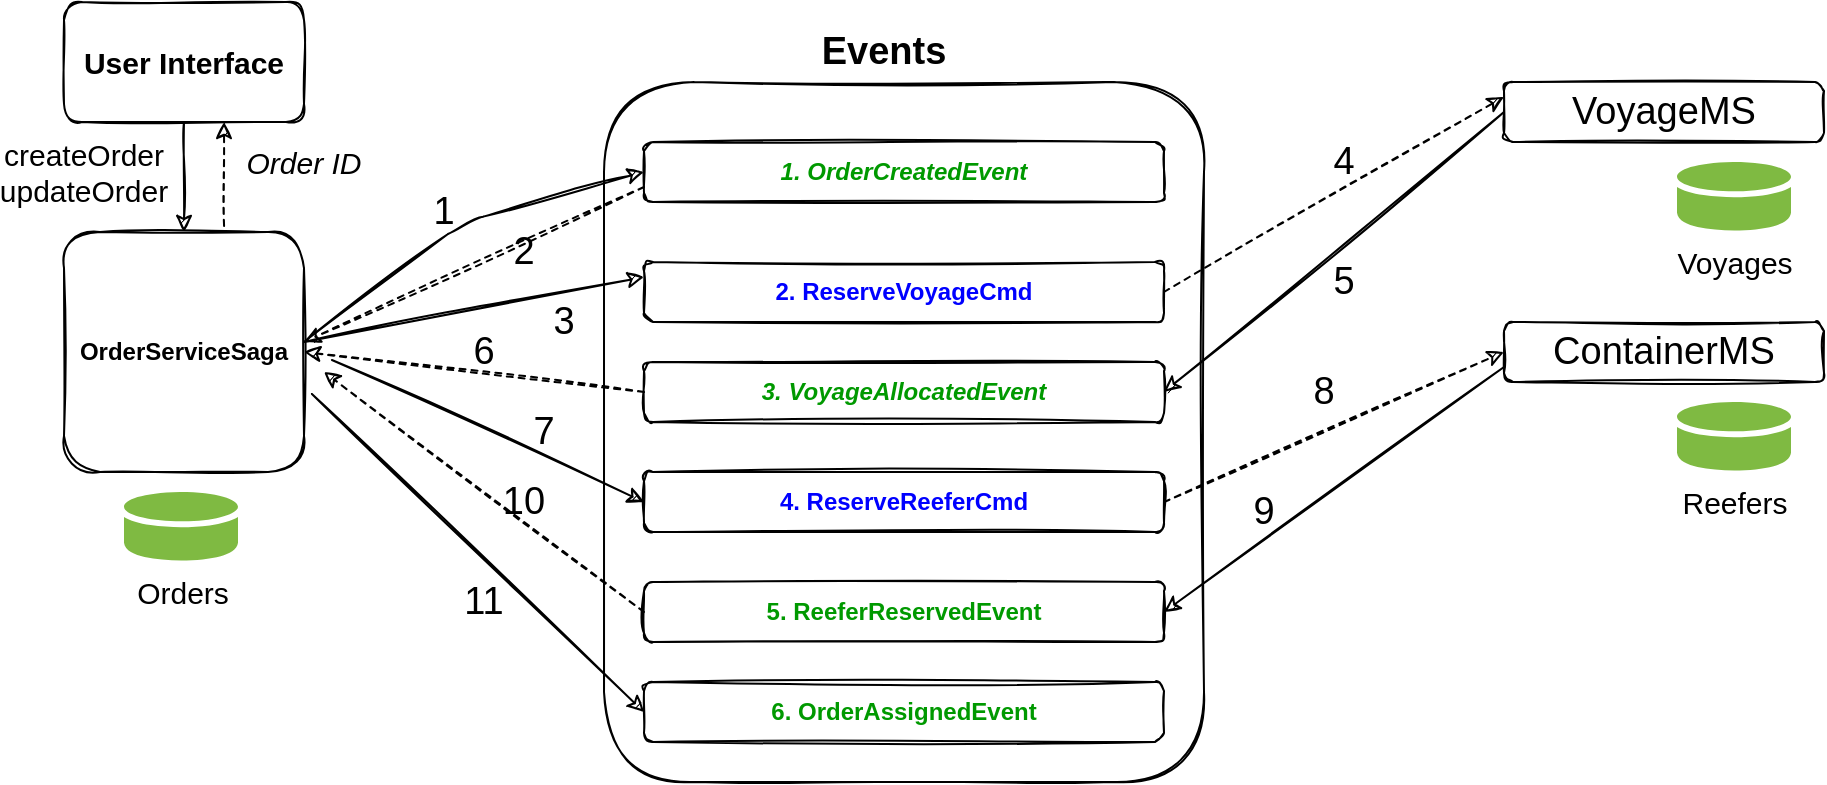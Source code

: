 <mxfile version="18.0.4" type="device"><diagram id="826VPpWqNZ8Hza4WHndU" name="Page-1"><mxGraphModel dx="1092" dy="808" grid="1" gridSize="10" guides="1" tooltips="1" connect="1" arrows="1" fold="1" page="1" pageScale="1" pageWidth="1100" pageHeight="1700" math="0" shadow="0"><root><mxCell id="0"/><mxCell id="1" parent="0"/><mxCell id="cwUZ9Wj_zchIhk9BmzC8-5" value="" style="rounded=1;whiteSpace=wrap;html=1;sketch=1;" parent="1" vertex="1"><mxGeometry x="400" y="120" width="300" height="350" as="geometry"/></mxCell><mxCell id="cwUZ9Wj_zchIhk9BmzC8-1" value="" style="whiteSpace=wrap;html=1;aspect=fixed;rounded=1;sketch=1;" parent="1" vertex="1"><mxGeometry x="130" y="195" width="120" height="120" as="geometry"/></mxCell><mxCell id="cwUZ9Wj_zchIhk9BmzC8-2" value="&lt;b&gt;OrderServiceSaga&lt;/b&gt;" style="text;html=1;strokeColor=none;fillColor=none;align=center;verticalAlign=middle;whiteSpace=wrap;rounded=0;sketch=1;" parent="1" vertex="1"><mxGeometry x="160" y="240" width="60" height="30" as="geometry"/></mxCell><mxCell id="cwUZ9Wj_zchIhk9BmzC8-4" value="&lt;span style=&quot;&quot;&gt;1. &lt;/span&gt;&lt;span style=&quot;&quot;&gt;OrderCreatedEvent&lt;/span&gt;" style="rounded=1;whiteSpace=wrap;html=1;sketch=1;fontStyle=3;fontColor=#009900;" parent="1" vertex="1"><mxGeometry x="420" y="150" width="260" height="30" as="geometry"/></mxCell><mxCell id="cwUZ9Wj_zchIhk9BmzC8-9" value="&lt;span style=&quot;&quot;&gt;3. &lt;/span&gt;&lt;span style=&quot;&quot;&gt;VoyageAllocatedEven&lt;/span&gt;&lt;span style=&quot;&quot;&gt;t&lt;/span&gt;" style="rounded=1;whiteSpace=wrap;html=1;sketch=1;fontStyle=3;fontColor=#009900;" parent="1" vertex="1"><mxGeometry x="420" y="260" width="260" height="30" as="geometry"/></mxCell><mxCell id="cwUZ9Wj_zchIhk9BmzC8-14" value="5.&amp;nbsp;&lt;span style=&quot;&quot;&gt;ReeferReservedEvent&lt;/span&gt;" style="rounded=1;whiteSpace=wrap;html=1;sketch=1;fontStyle=1;fontColor=#009900;" parent="1" vertex="1"><mxGeometry x="420" y="370" width="260" height="30" as="geometry"/></mxCell><mxCell id="cwUZ9Wj_zchIhk9BmzC8-18" value="" style="endArrow=classic;html=1;rounded=1;sketch=1;entryX=0;entryY=0.5;entryDx=0;entryDy=0;" parent="1" target="cwUZ9Wj_zchIhk9BmzC8-4" edge="1"><mxGeometry width="50" height="50" relative="1" as="geometry"><mxPoint x="250" y="250" as="sourcePoint"/><mxPoint x="300" y="200" as="targetPoint"/><Array as="points"><mxPoint x="330" y="190"/></Array></mxGeometry></mxCell><mxCell id="cwUZ9Wj_zchIhk9BmzC8-22" value="&lt;b&gt;&lt;font style=&quot;font-size: 19px;&quot;&gt;Events&lt;/font&gt;&lt;/b&gt;" style="text;html=1;strokeColor=none;fillColor=none;align=center;verticalAlign=middle;whiteSpace=wrap;rounded=0;sketch=1;" parent="1" vertex="1"><mxGeometry x="510" y="90" width="60" height="30" as="geometry"/></mxCell><mxCell id="cwUZ9Wj_zchIhk9BmzC8-23" value="VoyageMS" style="rounded=1;whiteSpace=wrap;html=1;sketch=1;fontSize=19;" parent="1" vertex="1"><mxGeometry x="850" y="120" width="160" height="30" as="geometry"/></mxCell><mxCell id="cwUZ9Wj_zchIhk9BmzC8-24" value="ContainerMS" style="rounded=1;whiteSpace=wrap;html=1;sketch=1;fontSize=19;" parent="1" vertex="1"><mxGeometry x="850" y="240" width="160" height="30" as="geometry"/></mxCell><mxCell id="cwUZ9Wj_zchIhk9BmzC8-27" value="" style="endArrow=classic;html=1;rounded=1;sketch=1;fontSize=19;entryX=0;entryY=0.75;entryDx=0;entryDy=0;dashed=1;exitX=0;exitY=0.75;exitDx=0;exitDy=0;" parent="1" source="cwUZ9Wj_zchIhk9BmzC8-4" edge="1"><mxGeometry width="50" height="50" relative="1" as="geometry"><mxPoint x="570" y="320" as="sourcePoint"/><mxPoint x="250" y="250" as="targetPoint"/></mxGeometry></mxCell><mxCell id="cwUZ9Wj_zchIhk9BmzC8-28" value="1" style="text;html=1;strokeColor=none;fillColor=none;align=center;verticalAlign=middle;whiteSpace=wrap;rounded=0;sketch=1;fontSize=19;" parent="1" vertex="1"><mxGeometry x="300" y="175" width="40" height="20" as="geometry"/></mxCell><mxCell id="cwUZ9Wj_zchIhk9BmzC8-30" value="2" style="text;html=1;strokeColor=none;fillColor=none;align=center;verticalAlign=middle;whiteSpace=wrap;rounded=0;sketch=1;fontSize=19;" parent="1" vertex="1"><mxGeometry x="340" y="195" width="40" height="20" as="geometry"/></mxCell><mxCell id="cwUZ9Wj_zchIhk9BmzC8-31" value="" style="endArrow=classic;html=1;rounded=1;dashed=1;sketch=1;fontSize=19;exitX=1;exitY=0.5;exitDx=0;exitDy=0;entryX=0;entryY=0.25;entryDx=0;entryDy=0;" parent="1" source="cwUZ9Wj_zchIhk9BmzC8-33" target="cwUZ9Wj_zchIhk9BmzC8-23" edge="1"><mxGeometry width="50" height="50" relative="1" as="geometry"><mxPoint x="780" y="200" as="sourcePoint"/><mxPoint x="830" y="150" as="targetPoint"/></mxGeometry></mxCell><mxCell id="cwUZ9Wj_zchIhk9BmzC8-32" value="" style="endArrow=classic;html=1;rounded=1;sketch=1;fontSize=19;entryX=1;entryY=0.5;entryDx=0;entryDy=0;exitX=0;exitY=0.5;exitDx=0;exitDy=0;" parent="1" source="cwUZ9Wj_zchIhk9BmzC8-23" target="cwUZ9Wj_zchIhk9BmzC8-9" edge="1"><mxGeometry width="50" height="50" relative="1" as="geometry"><mxPoint x="810" y="180" as="sourcePoint"/><mxPoint x="760" y="230" as="targetPoint"/></mxGeometry></mxCell><mxCell id="cwUZ9Wj_zchIhk9BmzC8-33" value="&lt;span style=&quot;&quot;&gt;2. ReserveVoyageCmd&lt;/span&gt;" style="rounded=1;whiteSpace=wrap;html=1;sketch=1;fontStyle=1;fontColor=#0000FF;" parent="1" vertex="1"><mxGeometry x="420" y="210" width="260" height="30" as="geometry"/></mxCell><mxCell id="cwUZ9Wj_zchIhk9BmzC8-34" value="" style="endArrow=classic;html=1;rounded=1;sketch=1;fontSize=19;entryX=0;entryY=0.25;entryDx=0;entryDy=0;" parent="1" target="cwUZ9Wj_zchIhk9BmzC8-33" edge="1"><mxGeometry width="50" height="50" relative="1" as="geometry"><mxPoint x="250" y="250" as="sourcePoint"/><mxPoint x="360" y="270" as="targetPoint"/></mxGeometry></mxCell><mxCell id="cwUZ9Wj_zchIhk9BmzC8-35" value="" style="endArrow=classic;html=1;rounded=1;dashed=1;sketch=1;fontSize=19;exitX=0;exitY=0.5;exitDx=0;exitDy=0;entryX=1;entryY=0.5;entryDx=0;entryDy=0;" parent="1" source="cwUZ9Wj_zchIhk9BmzC8-9" target="cwUZ9Wj_zchIhk9BmzC8-1" edge="1"><mxGeometry width="50" height="50" relative="1" as="geometry"><mxPoint x="420" y="176.25" as="sourcePoint"/><mxPoint x="250" y="273.75" as="targetPoint"/></mxGeometry></mxCell><mxCell id="cwUZ9Wj_zchIhk9BmzC8-36" value="3" style="text;html=1;strokeColor=none;fillColor=none;align=center;verticalAlign=middle;whiteSpace=wrap;rounded=0;sketch=1;fontSize=19;" parent="1" vertex="1"><mxGeometry x="360" y="230" width="40" height="20" as="geometry"/></mxCell><mxCell id="cwUZ9Wj_zchIhk9BmzC8-38" value="4" style="text;html=1;strokeColor=none;fillColor=none;align=center;verticalAlign=middle;whiteSpace=wrap;rounded=0;sketch=1;fontSize=19;" parent="1" vertex="1"><mxGeometry x="750" y="150" width="40" height="20" as="geometry"/></mxCell><mxCell id="cwUZ9Wj_zchIhk9BmzC8-40" value="5" style="text;html=1;strokeColor=none;fillColor=none;align=center;verticalAlign=middle;whiteSpace=wrap;rounded=0;sketch=1;fontSize=19;" parent="1" vertex="1"><mxGeometry x="750" y="210" width="40" height="20" as="geometry"/></mxCell><mxCell id="cwUZ9Wj_zchIhk9BmzC8-41" value="6" style="text;html=1;strokeColor=none;fillColor=none;align=center;verticalAlign=middle;whiteSpace=wrap;rounded=0;sketch=1;fontSize=19;" parent="1" vertex="1"><mxGeometry x="320" y="245" width="40" height="20" as="geometry"/></mxCell><mxCell id="cwUZ9Wj_zchIhk9BmzC8-43" value="&lt;span style=&quot;&quot;&gt;4. ReserveReeferCmd&lt;/span&gt;" style="rounded=1;whiteSpace=wrap;html=1;sketch=1;fontStyle=1;fontColor=#0000FF;" parent="1" vertex="1"><mxGeometry x="420" y="315" width="260" height="30" as="geometry"/></mxCell><mxCell id="cwUZ9Wj_zchIhk9BmzC8-44" value="" style="endArrow=classic;html=1;rounded=1;sketch=1;entryX=0;entryY=0.5;entryDx=0;entryDy=0;exitX=1.033;exitY=0.45;exitDx=0;exitDy=0;exitPerimeter=0;" parent="1" target="cwUZ9Wj_zchIhk9BmzC8-43" edge="1"><mxGeometry width="50" height="50" relative="1" as="geometry"><mxPoint x="263.96" y="259" as="sourcePoint"/><mxPoint x="430" y="395" as="targetPoint"/></mxGeometry></mxCell><mxCell id="cwUZ9Wj_zchIhk9BmzC8-45" value="7" style="text;html=1;strokeColor=none;fillColor=none;align=center;verticalAlign=middle;whiteSpace=wrap;rounded=0;sketch=1;fontSize=19;" parent="1" vertex="1"><mxGeometry x="350" y="285" width="40" height="20" as="geometry"/></mxCell><mxCell id="cwUZ9Wj_zchIhk9BmzC8-46" value="" style="endArrow=classic;html=1;rounded=1;dashed=1;sketch=1;fontSize=19;exitX=1;exitY=0.5;exitDx=0;exitDy=0;entryX=0;entryY=0.5;entryDx=0;entryDy=0;" parent="1" source="cwUZ9Wj_zchIhk9BmzC8-43" target="cwUZ9Wj_zchIhk9BmzC8-24" edge="1"><mxGeometry width="50" height="50" relative="1" as="geometry"><mxPoint x="690" y="235" as="sourcePoint"/><mxPoint x="860" y="137.5" as="targetPoint"/></mxGeometry></mxCell><mxCell id="cwUZ9Wj_zchIhk9BmzC8-47" value="8" style="text;html=1;strokeColor=none;fillColor=none;align=center;verticalAlign=middle;whiteSpace=wrap;rounded=0;sketch=1;fontSize=19;" parent="1" vertex="1"><mxGeometry x="740" y="265" width="40" height="20" as="geometry"/></mxCell><mxCell id="cwUZ9Wj_zchIhk9BmzC8-48" value="" style="endArrow=classic;html=1;rounded=1;dashed=1;sketch=1;fontSize=19;exitX=0;exitY=0.5;exitDx=0;exitDy=0;entryX=1;entryY=0.5;entryDx=0;entryDy=0;" parent="1" source="cwUZ9Wj_zchIhk9BmzC8-14" edge="1"><mxGeometry width="50" height="50" relative="1" as="geometry"><mxPoint x="430" y="285" as="sourcePoint"/><mxPoint x="260" y="265" as="targetPoint"/></mxGeometry></mxCell><mxCell id="cwUZ9Wj_zchIhk9BmzC8-49" value="9" style="text;html=1;strokeColor=none;fillColor=none;align=center;verticalAlign=middle;whiteSpace=wrap;rounded=0;sketch=1;fontSize=19;" parent="1" vertex="1"><mxGeometry x="710" y="325" width="40" height="20" as="geometry"/></mxCell><mxCell id="cwUZ9Wj_zchIhk9BmzC8-51" value="10" style="text;html=1;strokeColor=none;fillColor=none;align=center;verticalAlign=middle;whiteSpace=wrap;rounded=0;sketch=1;fontSize=19;" parent="1" vertex="1"><mxGeometry x="340" y="320" width="40" height="20" as="geometry"/></mxCell><mxCell id="cwUZ9Wj_zchIhk9BmzC8-53" value="11" style="text;html=1;strokeColor=none;fillColor=none;align=center;verticalAlign=middle;whiteSpace=wrap;rounded=0;sketch=1;fontSize=19;" parent="1" vertex="1"><mxGeometry x="320" y="370" width="40" height="20" as="geometry"/></mxCell><mxCell id="cwUZ9Wj_zchIhk9BmzC8-54" value="" style="endArrow=classic;html=1;rounded=1;sketch=1;fontSize=19;entryX=1;entryY=0.5;entryDx=0;entryDy=0;exitX=0;exitY=0.75;exitDx=0;exitDy=0;" parent="1" source="cwUZ9Wj_zchIhk9BmzC8-24" target="cwUZ9Wj_zchIhk9BmzC8-14" edge="1"><mxGeometry width="50" height="50" relative="1" as="geometry"><mxPoint x="860" y="145" as="sourcePoint"/><mxPoint x="690" y="285" as="targetPoint"/></mxGeometry></mxCell><mxCell id="V3_o4joTrI1YrEDrUo_O-2" style="edgeStyle=orthogonalEdgeStyle;rounded=1;sketch=1;orthogonalLoop=1;jettySize=auto;html=1;labelBackgroundColor=#CC0000;fontSize=15;fontColor=#000000;" parent="1" source="V3_o4joTrI1YrEDrUo_O-1" target="cwUZ9Wj_zchIhk9BmzC8-1" edge="1"><mxGeometry relative="1" as="geometry"/></mxCell><mxCell id="V3_o4joTrI1YrEDrUo_O-1" value="&lt;font color=&quot;#000000&quot;&gt;&lt;b&gt;User Interface&lt;/b&gt;&lt;/font&gt;" style="rounded=1;whiteSpace=wrap;html=1;sketch=1;fillStyle=hachure;fontSize=15;fontColor=#CC0000;strokeWidth=1;" parent="1" vertex="1"><mxGeometry x="130" y="80" width="120" height="60" as="geometry"/></mxCell><mxCell id="V3_o4joTrI1YrEDrUo_O-3" value="createOrder&lt;br&gt;updateOrder" style="text;html=1;strokeColor=none;fillColor=none;align=center;verticalAlign=middle;whiteSpace=wrap;rounded=0;sketch=1;fillStyle=hachure;fontSize=15;fontColor=#000000;" parent="1" vertex="1"><mxGeometry x="110" y="150" width="60" height="30" as="geometry"/></mxCell><mxCell id="C2Im4Jx4-4kf_UqLka67-1" value="6.&amp;nbsp;&lt;span style=&quot;&quot;&gt;OrderAssignedEvent&lt;/span&gt;" style="rounded=1;whiteSpace=wrap;html=1;sketch=1;fontStyle=1;fontColor=#009900;" parent="1" vertex="1"><mxGeometry x="420" y="420" width="260" height="30" as="geometry"/></mxCell><mxCell id="C2Im4Jx4-4kf_UqLka67-2" value="" style="endArrow=classic;html=1;rounded=1;sketch=1;entryX=0;entryY=0.5;entryDx=0;entryDy=0;exitX=1.033;exitY=0.675;exitDx=0;exitDy=0;exitPerimeter=0;" parent="1" source="cwUZ9Wj_zchIhk9BmzC8-1" target="C2Im4Jx4-4kf_UqLka67-1" edge="1"><mxGeometry width="50" height="50" relative="1" as="geometry"><mxPoint x="273.96" y="269" as="sourcePoint"/><mxPoint x="430" y="340" as="targetPoint"/></mxGeometry></mxCell><mxCell id="dVafkZrtLMRUSWFpu3YQ-1" value="Orders" style="sketch=0;shadow=0;dashed=0;html=1;strokeColor=none;labelPosition=center;verticalLabelPosition=bottom;verticalAlign=top;outlineConnect=0;align=center;shape=mxgraph.office.databases.database_mini_1;fillColor=#7FBA42;rounded=1;labelBackgroundColor=#FFFFFF;fillStyle=hachure;fontSize=15;fontColor=#000000;" vertex="1" parent="1"><mxGeometry x="160" y="325" width="57" height="35" as="geometry"/></mxCell><mxCell id="dVafkZrtLMRUSWFpu3YQ-2" value="Voyages" style="sketch=0;shadow=0;dashed=0;html=1;strokeColor=none;labelPosition=center;verticalLabelPosition=bottom;verticalAlign=top;outlineConnect=0;align=center;shape=mxgraph.office.databases.database_mini_1;fillColor=#7FBA42;rounded=1;labelBackgroundColor=#FFFFFF;fillStyle=hachure;fontSize=15;fontColor=#000000;" vertex="1" parent="1"><mxGeometry x="936.5" y="160" width="57" height="35" as="geometry"/></mxCell><mxCell id="dVafkZrtLMRUSWFpu3YQ-3" value="Reefers" style="sketch=0;shadow=0;dashed=0;html=1;strokeColor=none;labelPosition=center;verticalLabelPosition=bottom;verticalAlign=top;outlineConnect=0;align=center;shape=mxgraph.office.databases.database_mini_1;fillColor=#7FBA42;rounded=1;labelBackgroundColor=#FFFFFF;fillStyle=hachure;fontSize=15;fontColor=#000000;" vertex="1" parent="1"><mxGeometry x="936.5" y="280" width="57" height="35" as="geometry"/></mxCell><mxCell id="dVafkZrtLMRUSWFpu3YQ-4" value="" style="endArrow=classic;html=1;rounded=1;dashed=1;sketch=1;fontSize=19;exitX=0.667;exitY=-0.025;exitDx=0;exitDy=0;entryX=1;entryY=0.5;entryDx=0;entryDy=0;exitPerimeter=0;" edge="1" parent="1" source="cwUZ9Wj_zchIhk9BmzC8-1"><mxGeometry width="50" height="50" relative="1" as="geometry"><mxPoint x="370" y="260" as="sourcePoint"/><mxPoint x="210" y="140" as="targetPoint"/></mxGeometry></mxCell><mxCell id="dVafkZrtLMRUSWFpu3YQ-5" value="&lt;i&gt;Order ID&lt;/i&gt;" style="text;html=1;strokeColor=none;fillColor=none;align=center;verticalAlign=middle;whiteSpace=wrap;rounded=0;labelBackgroundColor=#FFFFFF;sketch=1;fillStyle=hachure;fontSize=15;fontColor=#000000;" vertex="1" parent="1"><mxGeometry x="220" y="145" width="60" height="30" as="geometry"/></mxCell></root></mxGraphModel></diagram></mxfile>